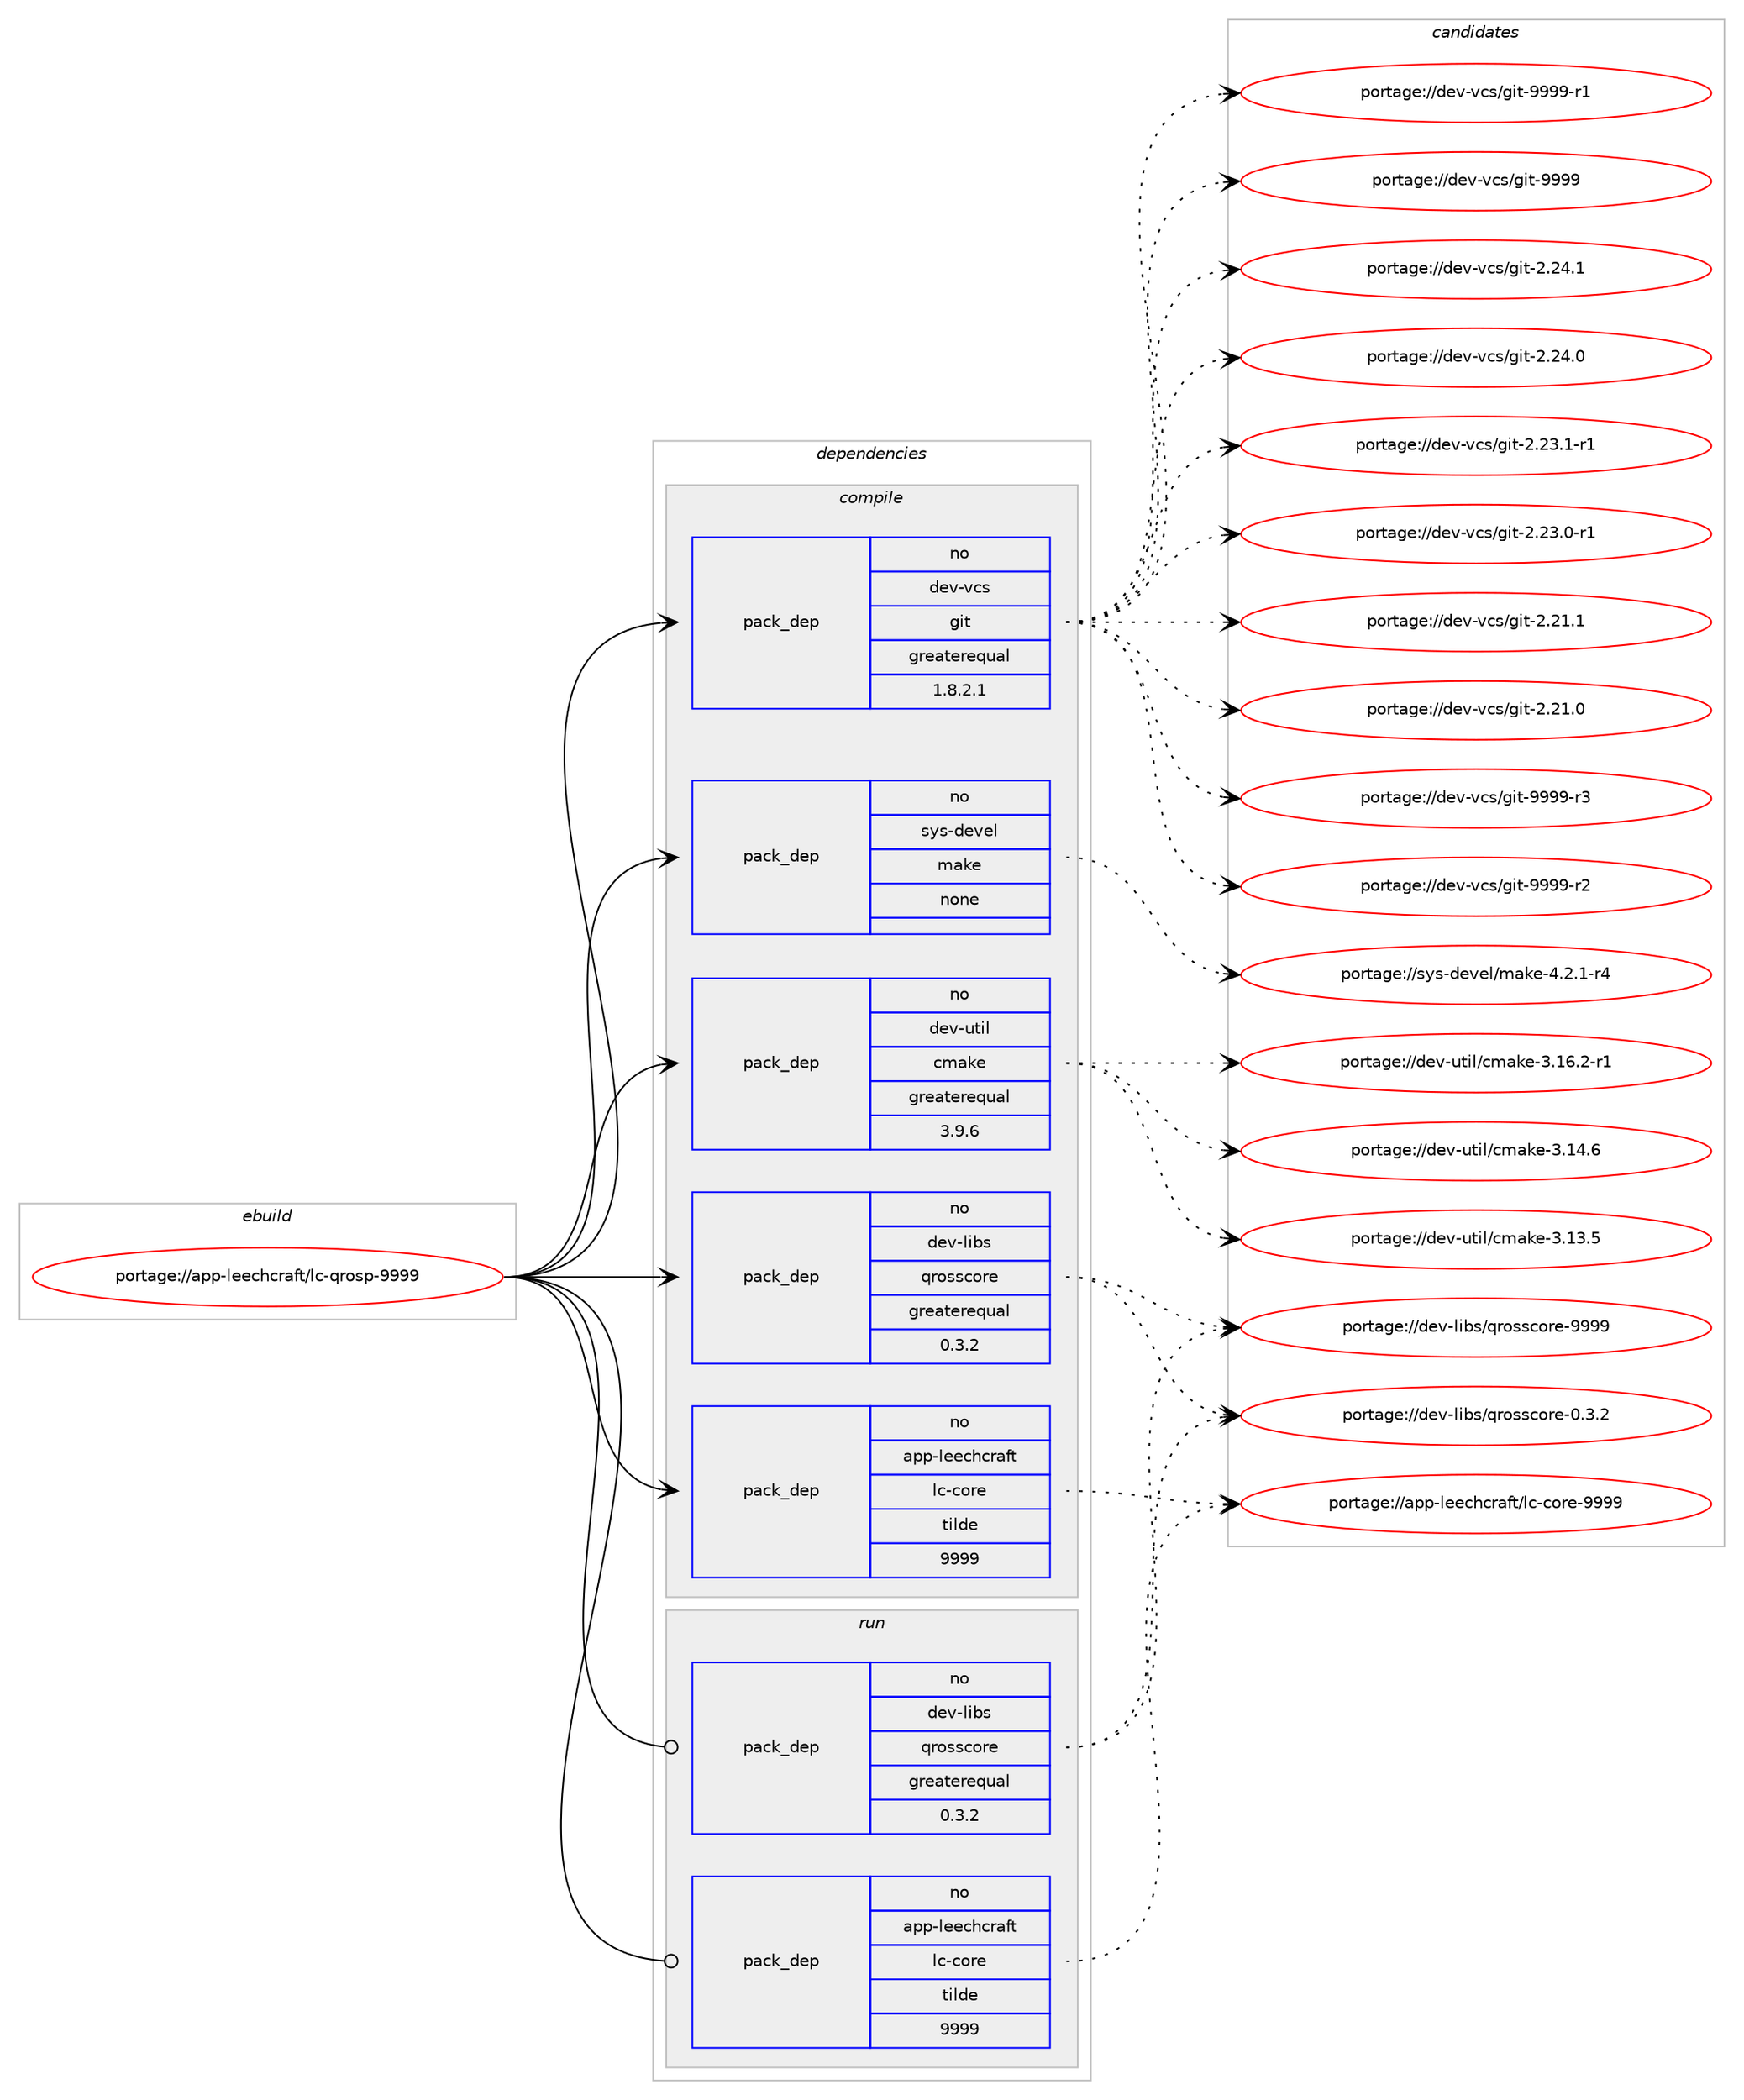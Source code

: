 digraph prolog {

# *************
# Graph options
# *************

newrank=true;
concentrate=true;
compound=true;
graph [rankdir=LR,fontname=Helvetica,fontsize=10,ranksep=1.5];#, ranksep=2.5, nodesep=0.2];
edge  [arrowhead=vee];
node  [fontname=Helvetica,fontsize=10];

# **********
# The ebuild
# **********

subgraph cluster_leftcol {
color=gray;
rank=same;
label=<<i>ebuild</i>>;
id [label="portage://app-leechcraft/lc-qrosp-9999", color=red, width=4, href="../app-leechcraft/lc-qrosp-9999.svg"];
}

# ****************
# The dependencies
# ****************

subgraph cluster_midcol {
color=gray;
label=<<i>dependencies</i>>;
subgraph cluster_compile {
fillcolor="#eeeeee";
style=filled;
label=<<i>compile</i>>;
subgraph pack462823 {
dependency615355 [label=<<TABLE BORDER="0" CELLBORDER="1" CELLSPACING="0" CELLPADDING="4" WIDTH="220"><TR><TD ROWSPAN="6" CELLPADDING="30">pack_dep</TD></TR><TR><TD WIDTH="110">no</TD></TR><TR><TD>app-leechcraft</TD></TR><TR><TD>lc-core</TD></TR><TR><TD>tilde</TD></TR><TR><TD>9999</TD></TR></TABLE>>, shape=none, color=blue];
}
id:e -> dependency615355:w [weight=20,style="solid",arrowhead="vee"];
subgraph pack462824 {
dependency615356 [label=<<TABLE BORDER="0" CELLBORDER="1" CELLSPACING="0" CELLPADDING="4" WIDTH="220"><TR><TD ROWSPAN="6" CELLPADDING="30">pack_dep</TD></TR><TR><TD WIDTH="110">no</TD></TR><TR><TD>dev-libs</TD></TR><TR><TD>qrosscore</TD></TR><TR><TD>greaterequal</TD></TR><TR><TD>0.3.2</TD></TR></TABLE>>, shape=none, color=blue];
}
id:e -> dependency615356:w [weight=20,style="solid",arrowhead="vee"];
subgraph pack462825 {
dependency615357 [label=<<TABLE BORDER="0" CELLBORDER="1" CELLSPACING="0" CELLPADDING="4" WIDTH="220"><TR><TD ROWSPAN="6" CELLPADDING="30">pack_dep</TD></TR><TR><TD WIDTH="110">no</TD></TR><TR><TD>dev-util</TD></TR><TR><TD>cmake</TD></TR><TR><TD>greaterequal</TD></TR><TR><TD>3.9.6</TD></TR></TABLE>>, shape=none, color=blue];
}
id:e -> dependency615357:w [weight=20,style="solid",arrowhead="vee"];
subgraph pack462826 {
dependency615358 [label=<<TABLE BORDER="0" CELLBORDER="1" CELLSPACING="0" CELLPADDING="4" WIDTH="220"><TR><TD ROWSPAN="6" CELLPADDING="30">pack_dep</TD></TR><TR><TD WIDTH="110">no</TD></TR><TR><TD>dev-vcs</TD></TR><TR><TD>git</TD></TR><TR><TD>greaterequal</TD></TR><TR><TD>1.8.2.1</TD></TR></TABLE>>, shape=none, color=blue];
}
id:e -> dependency615358:w [weight=20,style="solid",arrowhead="vee"];
subgraph pack462827 {
dependency615359 [label=<<TABLE BORDER="0" CELLBORDER="1" CELLSPACING="0" CELLPADDING="4" WIDTH="220"><TR><TD ROWSPAN="6" CELLPADDING="30">pack_dep</TD></TR><TR><TD WIDTH="110">no</TD></TR><TR><TD>sys-devel</TD></TR><TR><TD>make</TD></TR><TR><TD>none</TD></TR><TR><TD></TD></TR></TABLE>>, shape=none, color=blue];
}
id:e -> dependency615359:w [weight=20,style="solid",arrowhead="vee"];
}
subgraph cluster_compileandrun {
fillcolor="#eeeeee";
style=filled;
label=<<i>compile and run</i>>;
}
subgraph cluster_run {
fillcolor="#eeeeee";
style=filled;
label=<<i>run</i>>;
subgraph pack462828 {
dependency615360 [label=<<TABLE BORDER="0" CELLBORDER="1" CELLSPACING="0" CELLPADDING="4" WIDTH="220"><TR><TD ROWSPAN="6" CELLPADDING="30">pack_dep</TD></TR><TR><TD WIDTH="110">no</TD></TR><TR><TD>app-leechcraft</TD></TR><TR><TD>lc-core</TD></TR><TR><TD>tilde</TD></TR><TR><TD>9999</TD></TR></TABLE>>, shape=none, color=blue];
}
id:e -> dependency615360:w [weight=20,style="solid",arrowhead="odot"];
subgraph pack462829 {
dependency615361 [label=<<TABLE BORDER="0" CELLBORDER="1" CELLSPACING="0" CELLPADDING="4" WIDTH="220"><TR><TD ROWSPAN="6" CELLPADDING="30">pack_dep</TD></TR><TR><TD WIDTH="110">no</TD></TR><TR><TD>dev-libs</TD></TR><TR><TD>qrosscore</TD></TR><TR><TD>greaterequal</TD></TR><TR><TD>0.3.2</TD></TR></TABLE>>, shape=none, color=blue];
}
id:e -> dependency615361:w [weight=20,style="solid",arrowhead="odot"];
}
}

# **************
# The candidates
# **************

subgraph cluster_choices {
rank=same;
color=gray;
label=<<i>candidates</i>>;

subgraph choice462823 {
color=black;
nodesep=1;
choice9711211245108101101991049911497102116471089945991111141014557575757 [label="portage://app-leechcraft/lc-core-9999", color=red, width=4,href="../app-leechcraft/lc-core-9999.svg"];
dependency615355:e -> choice9711211245108101101991049911497102116471089945991111141014557575757:w [style=dotted,weight="100"];
}
subgraph choice462824 {
color=black;
nodesep=1;
choice100101118451081059811547113114111115115991111141014557575757 [label="portage://dev-libs/qrosscore-9999", color=red, width=4,href="../dev-libs/qrosscore-9999.svg"];
choice10010111845108105981154711311411111511599111114101454846514650 [label="portage://dev-libs/qrosscore-0.3.2", color=red, width=4,href="../dev-libs/qrosscore-0.3.2.svg"];
dependency615356:e -> choice100101118451081059811547113114111115115991111141014557575757:w [style=dotted,weight="100"];
dependency615356:e -> choice10010111845108105981154711311411111511599111114101454846514650:w [style=dotted,weight="100"];
}
subgraph choice462825 {
color=black;
nodesep=1;
choice10010111845117116105108479910997107101455146495446504511449 [label="portage://dev-util/cmake-3.16.2-r1", color=red, width=4,href="../dev-util/cmake-3.16.2-r1.svg"];
choice1001011184511711610510847991099710710145514649524654 [label="portage://dev-util/cmake-3.14.6", color=red, width=4,href="../dev-util/cmake-3.14.6.svg"];
choice1001011184511711610510847991099710710145514649514653 [label="portage://dev-util/cmake-3.13.5", color=red, width=4,href="../dev-util/cmake-3.13.5.svg"];
dependency615357:e -> choice10010111845117116105108479910997107101455146495446504511449:w [style=dotted,weight="100"];
dependency615357:e -> choice1001011184511711610510847991099710710145514649524654:w [style=dotted,weight="100"];
dependency615357:e -> choice1001011184511711610510847991099710710145514649514653:w [style=dotted,weight="100"];
}
subgraph choice462826 {
color=black;
nodesep=1;
choice10010111845118991154710310511645575757574511451 [label="portage://dev-vcs/git-9999-r3", color=red, width=4,href="../dev-vcs/git-9999-r3.svg"];
choice10010111845118991154710310511645575757574511450 [label="portage://dev-vcs/git-9999-r2", color=red, width=4,href="../dev-vcs/git-9999-r2.svg"];
choice10010111845118991154710310511645575757574511449 [label="portage://dev-vcs/git-9999-r1", color=red, width=4,href="../dev-vcs/git-9999-r1.svg"];
choice1001011184511899115471031051164557575757 [label="portage://dev-vcs/git-9999", color=red, width=4,href="../dev-vcs/git-9999.svg"];
choice10010111845118991154710310511645504650524649 [label="portage://dev-vcs/git-2.24.1", color=red, width=4,href="../dev-vcs/git-2.24.1.svg"];
choice10010111845118991154710310511645504650524648 [label="portage://dev-vcs/git-2.24.0", color=red, width=4,href="../dev-vcs/git-2.24.0.svg"];
choice100101118451189911547103105116455046505146494511449 [label="portage://dev-vcs/git-2.23.1-r1", color=red, width=4,href="../dev-vcs/git-2.23.1-r1.svg"];
choice100101118451189911547103105116455046505146484511449 [label="portage://dev-vcs/git-2.23.0-r1", color=red, width=4,href="../dev-vcs/git-2.23.0-r1.svg"];
choice10010111845118991154710310511645504650494649 [label="portage://dev-vcs/git-2.21.1", color=red, width=4,href="../dev-vcs/git-2.21.1.svg"];
choice10010111845118991154710310511645504650494648 [label="portage://dev-vcs/git-2.21.0", color=red, width=4,href="../dev-vcs/git-2.21.0.svg"];
dependency615358:e -> choice10010111845118991154710310511645575757574511451:w [style=dotted,weight="100"];
dependency615358:e -> choice10010111845118991154710310511645575757574511450:w [style=dotted,weight="100"];
dependency615358:e -> choice10010111845118991154710310511645575757574511449:w [style=dotted,weight="100"];
dependency615358:e -> choice1001011184511899115471031051164557575757:w [style=dotted,weight="100"];
dependency615358:e -> choice10010111845118991154710310511645504650524649:w [style=dotted,weight="100"];
dependency615358:e -> choice10010111845118991154710310511645504650524648:w [style=dotted,weight="100"];
dependency615358:e -> choice100101118451189911547103105116455046505146494511449:w [style=dotted,weight="100"];
dependency615358:e -> choice100101118451189911547103105116455046505146484511449:w [style=dotted,weight="100"];
dependency615358:e -> choice10010111845118991154710310511645504650494649:w [style=dotted,weight="100"];
dependency615358:e -> choice10010111845118991154710310511645504650494648:w [style=dotted,weight="100"];
}
subgraph choice462827 {
color=black;
nodesep=1;
choice1151211154510010111810110847109971071014552465046494511452 [label="portage://sys-devel/make-4.2.1-r4", color=red, width=4,href="../sys-devel/make-4.2.1-r4.svg"];
dependency615359:e -> choice1151211154510010111810110847109971071014552465046494511452:w [style=dotted,weight="100"];
}
subgraph choice462828 {
color=black;
nodesep=1;
choice9711211245108101101991049911497102116471089945991111141014557575757 [label="portage://app-leechcraft/lc-core-9999", color=red, width=4,href="../app-leechcraft/lc-core-9999.svg"];
dependency615360:e -> choice9711211245108101101991049911497102116471089945991111141014557575757:w [style=dotted,weight="100"];
}
subgraph choice462829 {
color=black;
nodesep=1;
choice100101118451081059811547113114111115115991111141014557575757 [label="portage://dev-libs/qrosscore-9999", color=red, width=4,href="../dev-libs/qrosscore-9999.svg"];
choice10010111845108105981154711311411111511599111114101454846514650 [label="portage://dev-libs/qrosscore-0.3.2", color=red, width=4,href="../dev-libs/qrosscore-0.3.2.svg"];
dependency615361:e -> choice100101118451081059811547113114111115115991111141014557575757:w [style=dotted,weight="100"];
dependency615361:e -> choice10010111845108105981154711311411111511599111114101454846514650:w [style=dotted,weight="100"];
}
}

}
